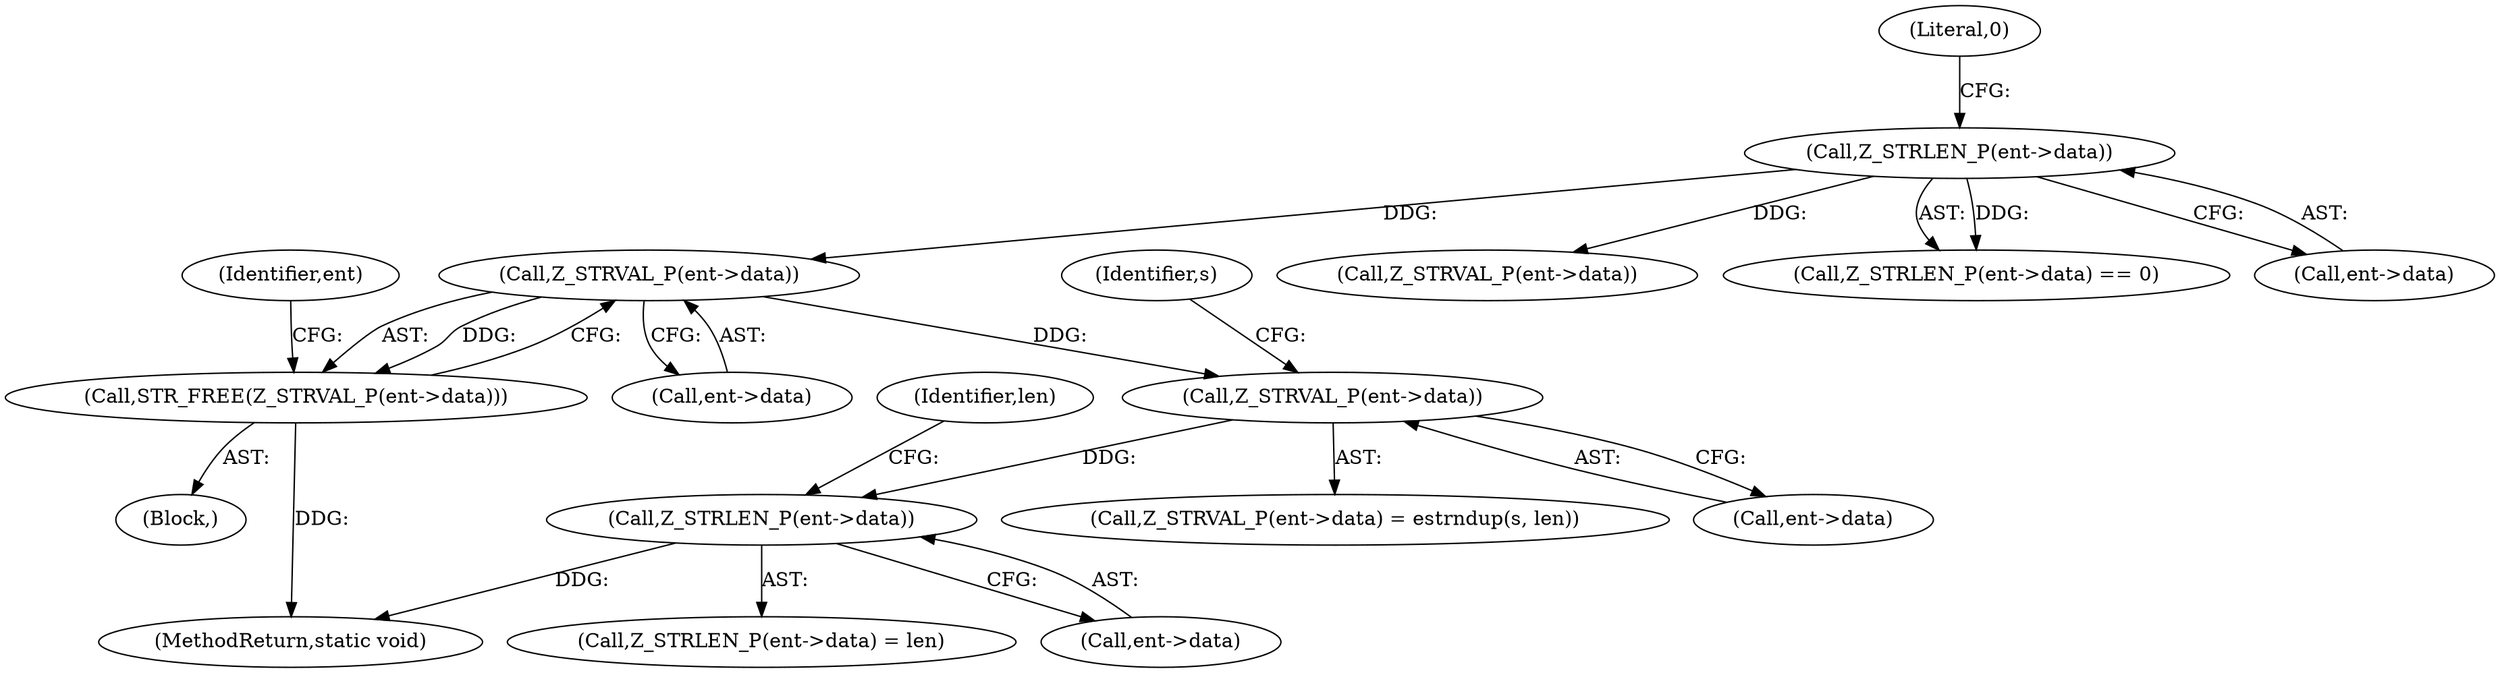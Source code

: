 digraph "0_php-src_426aeb2808955ee3d3f52e0cfb102834cdb836a5?w=1@pointer" {
"1000145" [label="(Call,Z_STRVAL_P(ent->data))"];
"1000138" [label="(Call,Z_STRLEN_P(ent->data))"];
"1000144" [label="(Call,STR_FREE(Z_STRVAL_P(ent->data)))"];
"1000150" [label="(Call,Z_STRVAL_P(ent->data))"];
"1000158" [label="(Call,Z_STRLEN_P(ent->data))"];
"1000144" [label="(Call,STR_FREE(Z_STRVAL_P(ent->data)))"];
"1000149" [label="(Call,Z_STRVAL_P(ent->data) = estrndup(s, len))"];
"1000143" [label="(Block,)"];
"1000152" [label="(Identifier,ent)"];
"1000166" [label="(Call,Z_STRVAL_P(ent->data))"];
"1000155" [label="(Identifier,s)"];
"1000429" [label="(MethodReturn,static void)"];
"1000146" [label="(Call,ent->data)"];
"1000137" [label="(Call,Z_STRLEN_P(ent->data) == 0)"];
"1000142" [label="(Literal,0)"];
"1000158" [label="(Call,Z_STRLEN_P(ent->data))"];
"1000159" [label="(Call,ent->data)"];
"1000150" [label="(Call,Z_STRVAL_P(ent->data))"];
"1000139" [label="(Call,ent->data)"];
"1000162" [label="(Identifier,len)"];
"1000145" [label="(Call,Z_STRVAL_P(ent->data))"];
"1000151" [label="(Call,ent->data)"];
"1000138" [label="(Call,Z_STRLEN_P(ent->data))"];
"1000157" [label="(Call,Z_STRLEN_P(ent->data) = len)"];
"1000145" -> "1000144"  [label="AST: "];
"1000145" -> "1000146"  [label="CFG: "];
"1000146" -> "1000145"  [label="AST: "];
"1000144" -> "1000145"  [label="CFG: "];
"1000145" -> "1000144"  [label="DDG: "];
"1000138" -> "1000145"  [label="DDG: "];
"1000145" -> "1000150"  [label="DDG: "];
"1000138" -> "1000137"  [label="AST: "];
"1000138" -> "1000139"  [label="CFG: "];
"1000139" -> "1000138"  [label="AST: "];
"1000142" -> "1000138"  [label="CFG: "];
"1000138" -> "1000137"  [label="DDG: "];
"1000138" -> "1000166"  [label="DDG: "];
"1000144" -> "1000143"  [label="AST: "];
"1000152" -> "1000144"  [label="CFG: "];
"1000144" -> "1000429"  [label="DDG: "];
"1000150" -> "1000149"  [label="AST: "];
"1000150" -> "1000151"  [label="CFG: "];
"1000151" -> "1000150"  [label="AST: "];
"1000155" -> "1000150"  [label="CFG: "];
"1000150" -> "1000158"  [label="DDG: "];
"1000158" -> "1000157"  [label="AST: "];
"1000158" -> "1000159"  [label="CFG: "];
"1000159" -> "1000158"  [label="AST: "];
"1000162" -> "1000158"  [label="CFG: "];
"1000158" -> "1000429"  [label="DDG: "];
}
